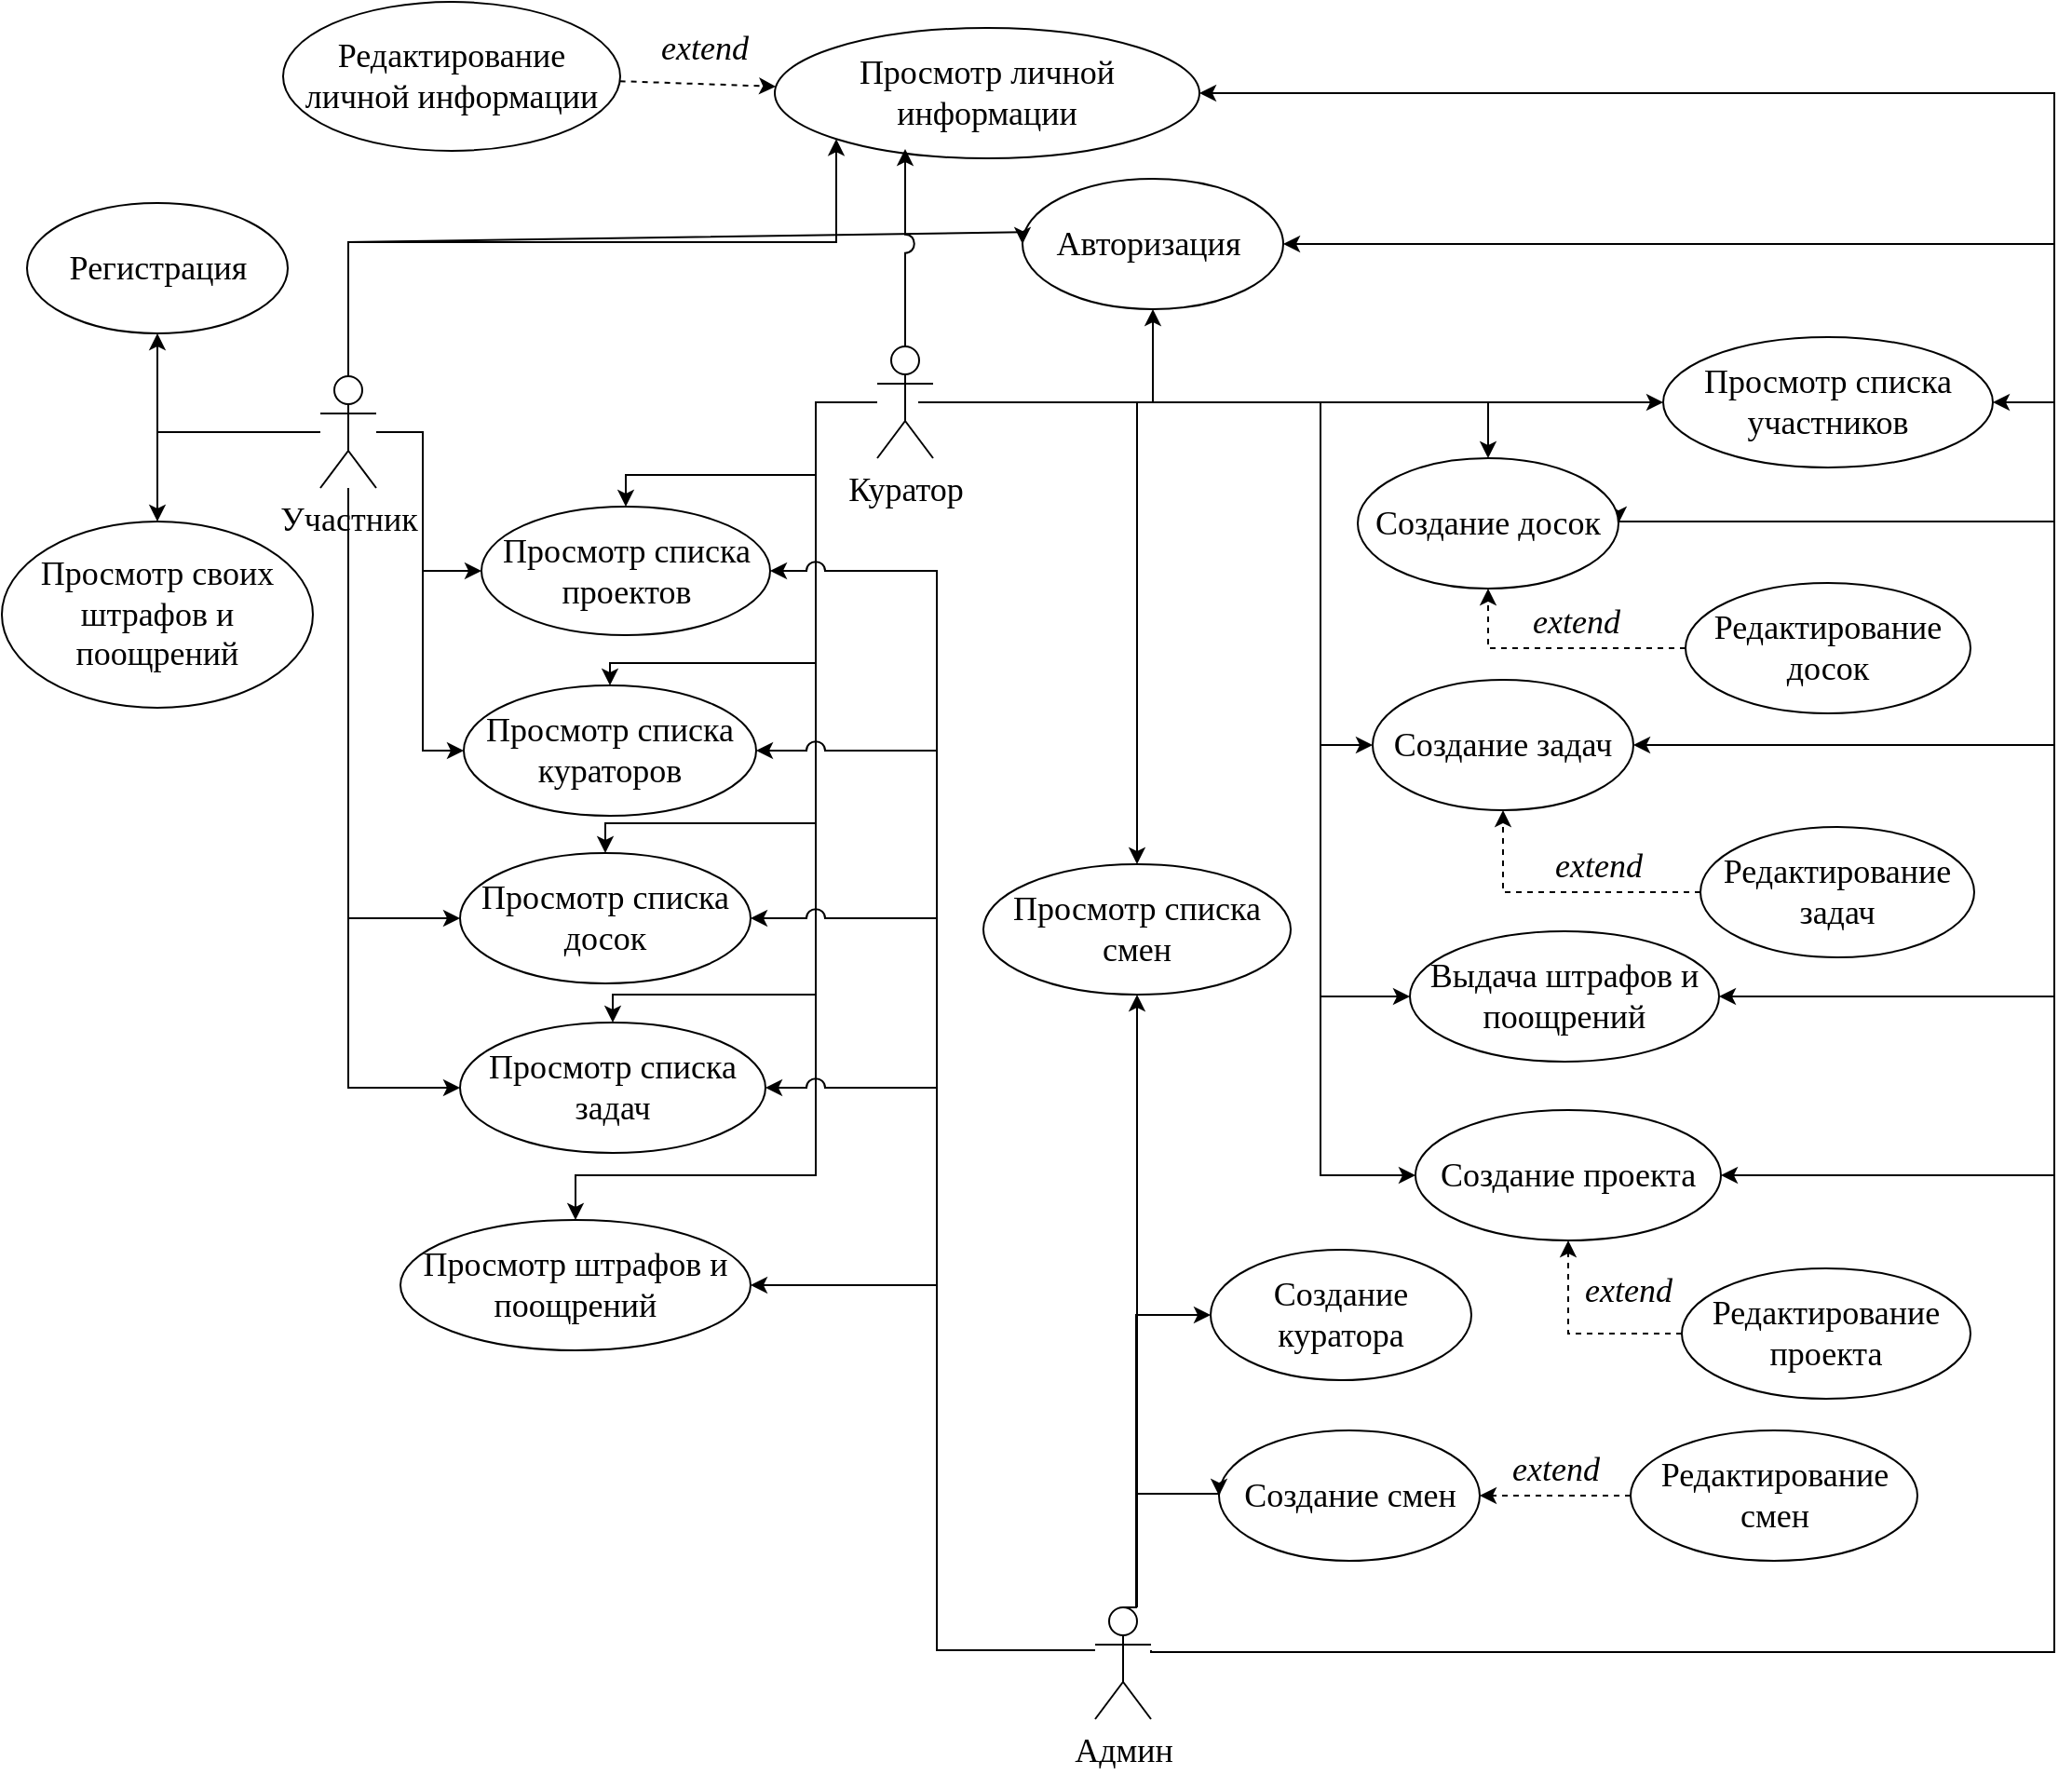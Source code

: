 <mxfile version="24.4.14" type="github">
  <diagram name="Страница — 1" id="JHyc7OgReh5onTn7h_LJ">
    <mxGraphModel dx="1700" dy="1207" grid="0" gridSize="10" guides="1" tooltips="1" connect="1" arrows="1" fold="1" page="0" pageScale="1" pageWidth="827" pageHeight="1169" math="0" shadow="0">
      <root>
        <mxCell id="0" />
        <mxCell id="1" parent="0" />
        <mxCell id="dc6LDPQuT327r_oDvSLp-54" style="edgeStyle=orthogonalEdgeStyle;rounded=0;orthogonalLoop=1;jettySize=auto;html=1;entryX=0.5;entryY=0;entryDx=0;entryDy=0;fontFamily=Liberation Serif;fontSize=14;jumpStyle=arc;" parent="1" source="fLU7Y0jLPDf_8JjJzR_N-14" target="dc6LDPQuT327r_oDvSLp-53" edge="1">
          <mxGeometry relative="1" as="geometry">
            <Array as="points">
              <mxPoint x="332" y="-33" />
              <mxPoint x="332" y="382" />
              <mxPoint x="203" y="382" />
            </Array>
          </mxGeometry>
        </mxCell>
        <mxCell id="dc6LDPQuT327r_oDvSLp-3" style="rounded=0;orthogonalLoop=1;jettySize=auto;html=1;edgeStyle=orthogonalEdgeStyle;fontFamily=Liberation Serif;fontSize=14;" parent="1" source="fLU7Y0jLPDf_8JjJzR_N-1" target="dc6LDPQuT327r_oDvSLp-2" edge="1">
          <mxGeometry relative="1" as="geometry" />
        </mxCell>
        <mxCell id="dc6LDPQuT327r_oDvSLp-9" style="rounded=0;orthogonalLoop=1;jettySize=auto;html=1;edgeStyle=orthogonalEdgeStyle;fontFamily=Liberation Serif;fontSize=14;exitX=0.5;exitY=0;exitDx=0;exitDy=0;exitPerimeter=0;" parent="1" source="fLU7Y0jLPDf_8JjJzR_N-1" target="fLU7Y0jLPDf_8JjJzR_N-6" edge="1">
          <mxGeometry relative="1" as="geometry">
            <Array as="points">
              <mxPoint x="81" y="-119" />
              <mxPoint x="343" y="-119" />
            </Array>
          </mxGeometry>
        </mxCell>
        <mxCell id="dc6LDPQuT327r_oDvSLp-28" style="edgeStyle=orthogonalEdgeStyle;rounded=0;orthogonalLoop=1;jettySize=auto;html=1;entryX=0;entryY=0.5;entryDx=0;entryDy=0;fontFamily=Liberation Serif;fontSize=14;" parent="1" target="fLU7Y0jLPDf_8JjJzR_N-7" edge="1">
          <mxGeometry relative="1" as="geometry">
            <Array as="points">
              <mxPoint x="121" y="58" />
            </Array>
            <mxPoint x="96" y="-17" as="sourcePoint" />
          </mxGeometry>
        </mxCell>
        <mxCell id="dc6LDPQuT327r_oDvSLp-29" style="edgeStyle=orthogonalEdgeStyle;rounded=0;orthogonalLoop=1;jettySize=auto;html=1;entryX=0;entryY=0.5;entryDx=0;entryDy=0;fontFamily=Liberation Serif;fontSize=14;" parent="1" source="fLU7Y0jLPDf_8JjJzR_N-1" target="fLU7Y0jLPDf_8JjJzR_N-11" edge="1">
          <mxGeometry relative="1" as="geometry">
            <Array as="points">
              <mxPoint x="121" y="154" />
            </Array>
          </mxGeometry>
        </mxCell>
        <mxCell id="dc6LDPQuT327r_oDvSLp-31" style="rounded=0;orthogonalLoop=1;jettySize=auto;html=1;edgeStyle=orthogonalEdgeStyle;entryX=0;entryY=0.5;entryDx=0;entryDy=0;fontFamily=Liberation Serif;fontSize=14;" parent="1" source="fLU7Y0jLPDf_8JjJzR_N-1" target="dc6LDPQuT327r_oDvSLp-6" edge="1">
          <mxGeometry relative="1" as="geometry">
            <Array as="points">
              <mxPoint x="81" y="244" />
            </Array>
          </mxGeometry>
        </mxCell>
        <mxCell id="dc6LDPQuT327r_oDvSLp-32" style="rounded=0;orthogonalLoop=1;jettySize=auto;html=1;edgeStyle=orthogonalEdgeStyle;entryX=0;entryY=0.5;entryDx=0;entryDy=0;fontFamily=Liberation Serif;fontSize=14;" parent="1" source="fLU7Y0jLPDf_8JjJzR_N-1" target="fLU7Y0jLPDf_8JjJzR_N-19" edge="1">
          <mxGeometry relative="1" as="geometry">
            <Array as="points">
              <mxPoint x="81" y="335" />
            </Array>
          </mxGeometry>
        </mxCell>
        <mxCell id="fLU7Y0jLPDf_8JjJzR_N-1" value="Участник&lt;div style=&quot;font-size: 18px;&quot;&gt;&lt;br style=&quot;font-size: 18px;&quot;&gt;&lt;/div&gt;" style="shape=umlActor;verticalLabelPosition=bottom;verticalAlign=top;html=1;fontFamily=Liberation Serif;fontSize=18;" parent="1" vertex="1">
          <mxGeometry x="66" y="-47" width="30" height="60" as="geometry" />
        </mxCell>
        <mxCell id="fLU7Y0jLPDf_8JjJzR_N-5" value="Авторизация&amp;nbsp;" style="ellipse;whiteSpace=wrap;html=1;fontFamily=Liberation Serif;fontSize=18;" parent="1" vertex="1">
          <mxGeometry x="443" y="-153" width="140" height="70" as="geometry" />
        </mxCell>
        <mxCell id="fLU7Y0jLPDf_8JjJzR_N-6" value="Просмотр личной информации" style="ellipse;whiteSpace=wrap;html=1;fontFamily=Liberation Serif;fontSize=18;" parent="1" vertex="1">
          <mxGeometry x="310" y="-234" width="228" height="70" as="geometry" />
        </mxCell>
        <mxCell id="fLU7Y0jLPDf_8JjJzR_N-7" value="Просмотр списка проектов" style="ellipse;whiteSpace=wrap;html=1;fontFamily=Liberation Serif;fontSize=18;" parent="1" vertex="1">
          <mxGeometry x="152.5" y="23" width="155" height="69" as="geometry" />
        </mxCell>
        <mxCell id="fLU7Y0jLPDf_8JjJzR_N-8" value="Создание проекта" style="ellipse;whiteSpace=wrap;html=1;fontFamily=Liberation Serif;fontSize=18;" parent="1" vertex="1">
          <mxGeometry x="654" y="347" width="164" height="70" as="geometry" />
        </mxCell>
        <mxCell id="dc6LDPQuT327r_oDvSLp-20" style="edgeStyle=orthogonalEdgeStyle;rounded=0;orthogonalLoop=1;jettySize=auto;html=1;dashed=1;exitX=0;exitY=0.5;exitDx=0;exitDy=0;fontFamily=Liberation Serif;fontSize=14;" parent="1" source="fLU7Y0jLPDf_8JjJzR_N-9" target="fLU7Y0jLPDf_8JjJzR_N-8" edge="1">
          <mxGeometry relative="1" as="geometry" />
        </mxCell>
        <mxCell id="dc6LDPQuT327r_oDvSLp-24" value="extend" style="edgeLabel;html=1;align=center;verticalAlign=middle;resizable=0;points=[];fontStyle=2;fontFamily=Liberation Serif;fontSize=18;" parent="dc6LDPQuT327r_oDvSLp-20" vertex="1" connectable="0">
          <mxGeometry x="-0.133" y="-1" relative="1" as="geometry">
            <mxPoint x="19" y="-22" as="offset" />
          </mxGeometry>
        </mxCell>
        <mxCell id="fLU7Y0jLPDf_8JjJzR_N-9" value="Редактирование проекта" style="ellipse;whiteSpace=wrap;html=1;fontFamily=Liberation Serif;fontSize=18;" parent="1" vertex="1">
          <mxGeometry x="797" y="432" width="155" height="70" as="geometry" />
        </mxCell>
        <mxCell id="dc6LDPQuT327r_oDvSLp-12" style="rounded=0;orthogonalLoop=1;jettySize=auto;html=1;dashed=1;endArrow=classic;endFill=1;fontFamily=Liberation Serif;fontSize=14;" parent="1" source="fLU7Y0jLPDf_8JjJzR_N-10" target="fLU7Y0jLPDf_8JjJzR_N-6" edge="1">
          <mxGeometry relative="1" as="geometry" />
        </mxCell>
        <mxCell id="dc6LDPQuT327r_oDvSLp-13" value="extend" style="edgeLabel;html=1;align=center;verticalAlign=middle;resizable=0;points=[];fontStyle=2;fontFamily=Liberation Serif;fontSize=18;" parent="dc6LDPQuT327r_oDvSLp-12" vertex="1" connectable="0">
          <mxGeometry x="0.17" y="4" relative="1" as="geometry">
            <mxPoint x="-4" y="-16" as="offset" />
          </mxGeometry>
        </mxCell>
        <mxCell id="fLU7Y0jLPDf_8JjJzR_N-10" value="Редактирование личной информации" style="ellipse;whiteSpace=wrap;html=1;fontFamily=Liberation Serif;fontSize=18;" parent="1" vertex="1">
          <mxGeometry x="46" y="-248" width="181" height="80" as="geometry" />
        </mxCell>
        <mxCell id="fLU7Y0jLPDf_8JjJzR_N-11" value="Просмотр списка кураторов" style="ellipse;whiteSpace=wrap;html=1;fontFamily=Liberation Serif;fontSize=18;" parent="1" vertex="1">
          <mxGeometry x="143" y="119" width="157" height="70" as="geometry" />
        </mxCell>
        <mxCell id="fLU7Y0jLPDf_8JjJzR_N-12" value="Создание куратора" style="ellipse;whiteSpace=wrap;html=1;fontFamily=Liberation Serif;fontSize=18;" parent="1" vertex="1">
          <mxGeometry x="544" y="422" width="140" height="70" as="geometry" />
        </mxCell>
        <mxCell id="dc6LDPQuT327r_oDvSLp-4" style="rounded=0;orthogonalLoop=1;jettySize=auto;html=1;edgeStyle=orthogonalEdgeStyle;fontFamily=Liberation Serif;fontSize=14;entryX=0.5;entryY=1;entryDx=0;entryDy=0;" parent="1" target="fLU7Y0jLPDf_8JjJzR_N-5" edge="1">
          <mxGeometry relative="1" as="geometry">
            <Array as="points">
              <mxPoint x="388" y="-33" />
              <mxPoint x="513" y="-33" />
            </Array>
            <mxPoint x="387" y="-33" as="sourcePoint" />
            <mxPoint x="513" y="-90" as="targetPoint" />
          </mxGeometry>
        </mxCell>
        <mxCell id="dc6LDPQuT327r_oDvSLp-33" style="edgeStyle=orthogonalEdgeStyle;rounded=0;orthogonalLoop=1;jettySize=auto;html=1;entryX=0.5;entryY=0;entryDx=0;entryDy=0;fontFamily=Liberation Serif;fontSize=14;" parent="1" target="fLU7Y0jLPDf_8JjJzR_N-7" edge="1">
          <mxGeometry relative="1" as="geometry">
            <Array as="points">
              <mxPoint x="332" y="-33" />
              <mxPoint x="332" y="6" />
              <mxPoint x="230" y="6" />
            </Array>
            <mxPoint x="365" y="-33" as="sourcePoint" />
          </mxGeometry>
        </mxCell>
        <mxCell id="dc6LDPQuT327r_oDvSLp-34" style="edgeStyle=orthogonalEdgeStyle;rounded=0;orthogonalLoop=1;jettySize=auto;html=1;entryX=0.5;entryY=0;entryDx=0;entryDy=0;fontFamily=Liberation Serif;fontSize=14;" parent="1" source="fLU7Y0jLPDf_8JjJzR_N-14" target="fLU7Y0jLPDf_8JjJzR_N-11" edge="1">
          <mxGeometry relative="1" as="geometry">
            <Array as="points">
              <mxPoint x="332" y="-33" />
              <mxPoint x="332" y="107" />
              <mxPoint x="222" y="107" />
            </Array>
          </mxGeometry>
        </mxCell>
        <mxCell id="dc6LDPQuT327r_oDvSLp-35" style="edgeStyle=orthogonalEdgeStyle;rounded=0;orthogonalLoop=1;jettySize=auto;html=1;entryX=0.5;entryY=0;entryDx=0;entryDy=0;fontFamily=Liberation Serif;fontSize=14;" parent="1" source="fLU7Y0jLPDf_8JjJzR_N-14" target="fLU7Y0jLPDf_8JjJzR_N-16" edge="1">
          <mxGeometry relative="1" as="geometry">
            <Array as="points">
              <mxPoint x="505" y="-33" />
            </Array>
          </mxGeometry>
        </mxCell>
        <mxCell id="dc6LDPQuT327r_oDvSLp-36" style="edgeStyle=orthogonalEdgeStyle;rounded=0;orthogonalLoop=1;jettySize=auto;html=1;entryX=0.5;entryY=0;entryDx=0;entryDy=0;fontFamily=Liberation Serif;fontSize=14;" parent="1" source="fLU7Y0jLPDf_8JjJzR_N-14" target="dc6LDPQuT327r_oDvSLp-6" edge="1">
          <mxGeometry relative="1" as="geometry">
            <Array as="points">
              <mxPoint x="332" y="-33" />
              <mxPoint x="332" y="193" />
              <mxPoint x="219" y="193" />
            </Array>
          </mxGeometry>
        </mxCell>
        <mxCell id="dc6LDPQuT327r_oDvSLp-37" style="edgeStyle=orthogonalEdgeStyle;rounded=0;orthogonalLoop=1;jettySize=auto;html=1;entryX=0.5;entryY=0;entryDx=0;entryDy=0;fontFamily=Liberation Serif;fontSize=14;" parent="1" source="fLU7Y0jLPDf_8JjJzR_N-14" target="fLU7Y0jLPDf_8JjJzR_N-19" edge="1">
          <mxGeometry relative="1" as="geometry">
            <Array as="points">
              <mxPoint x="332" y="-33" />
              <mxPoint x="332" y="285" />
              <mxPoint x="223" y="285" />
            </Array>
          </mxGeometry>
        </mxCell>
        <mxCell id="dc6LDPQuT327r_oDvSLp-59" style="edgeStyle=orthogonalEdgeStyle;rounded=0;orthogonalLoop=1;jettySize=auto;html=1;entryX=0;entryY=0.5;entryDx=0;entryDy=0;fontFamily=Liberation Serif;fontSize=14;" parent="1" source="fLU7Y0jLPDf_8JjJzR_N-14" target="fLU7Y0jLPDf_8JjJzR_N-22" edge="1">
          <mxGeometry relative="1" as="geometry">
            <Array as="points" />
          </mxGeometry>
        </mxCell>
        <mxCell id="fLU7Y0jLPDf_8JjJzR_N-14" value="&lt;div style=&quot;font-size: 18px;&quot;&gt;Куратор&lt;/div&gt;" style="shape=umlActor;verticalLabelPosition=bottom;verticalAlign=top;html=1;fontFamily=Liberation Serif;fontSize=18;" parent="1" vertex="1">
          <mxGeometry x="365" y="-63" width="30" height="60" as="geometry" />
        </mxCell>
        <mxCell id="dc6LDPQuT327r_oDvSLp-5" style="rounded=0;orthogonalLoop=1;jettySize=auto;html=1;edgeStyle=orthogonalEdgeStyle;entryX=1;entryY=0.5;entryDx=0;entryDy=0;fontFamily=Liberation Serif;fontSize=14;" parent="1" source="fLU7Y0jLPDf_8JjJzR_N-15" target="fLU7Y0jLPDf_8JjJzR_N-5" edge="1">
          <mxGeometry relative="1" as="geometry">
            <mxPoint x="613" y="-152" as="targetPoint" />
            <Array as="points">
              <mxPoint x="997" y="638" />
              <mxPoint x="997" y="-118" />
            </Array>
          </mxGeometry>
        </mxCell>
        <mxCell id="dc6LDPQuT327r_oDvSLp-19" style="rounded=0;orthogonalLoop=1;jettySize=auto;html=1;edgeStyle=orthogonalEdgeStyle;fontFamily=Liberation Serif;fontSize=14;entryX=1;entryY=0.5;entryDx=0;entryDy=0;" parent="1" source="fLU7Y0jLPDf_8JjJzR_N-15" target="fLU7Y0jLPDf_8JjJzR_N-22" edge="1">
          <mxGeometry relative="1" as="geometry">
            <Array as="points">
              <mxPoint x="997" y="638" />
              <mxPoint x="997" y="-33" />
            </Array>
          </mxGeometry>
        </mxCell>
        <mxCell id="dc6LDPQuT327r_oDvSLp-38" style="edgeStyle=orthogonalEdgeStyle;rounded=0;orthogonalLoop=1;jettySize=auto;html=1;entryX=1;entryY=0.5;entryDx=0;entryDy=0;fontFamily=Liberation Serif;fontSize=14;" parent="1" source="fLU7Y0jLPDf_8JjJzR_N-15" target="fLU7Y0jLPDf_8JjJzR_N-8" edge="1">
          <mxGeometry relative="1" as="geometry">
            <Array as="points">
              <mxPoint x="997" y="638" />
              <mxPoint x="997" y="382" />
            </Array>
          </mxGeometry>
        </mxCell>
        <mxCell id="dc6LDPQuT327r_oDvSLp-41" style="edgeStyle=orthogonalEdgeStyle;rounded=0;orthogonalLoop=1;jettySize=auto;html=1;entryX=1;entryY=0.5;entryDx=0;entryDy=0;fontFamily=Liberation Serif;fontSize=14;jumpStyle=none;" parent="1" source="fLU7Y0jLPDf_8JjJzR_N-15" target="dc6LDPQuT327r_oDvSLp-7" edge="1">
          <mxGeometry relative="1" as="geometry">
            <Array as="points">
              <mxPoint x="997" y="638" />
              <mxPoint x="997" y="31" />
              <mxPoint x="763" y="31" />
            </Array>
          </mxGeometry>
        </mxCell>
        <mxCell id="dc6LDPQuT327r_oDvSLp-42" style="edgeStyle=orthogonalEdgeStyle;rounded=0;orthogonalLoop=1;jettySize=auto;html=1;entryX=1;entryY=0.5;entryDx=0;entryDy=0;fontFamily=Liberation Serif;fontSize=14;" parent="1" target="fLU7Y0jLPDf_8JjJzR_N-20" edge="1">
          <mxGeometry relative="1" as="geometry">
            <mxPoint x="512" y="637" as="sourcePoint" />
            <Array as="points">
              <mxPoint x="997" y="638" />
              <mxPoint x="997" y="151" />
            </Array>
          </mxGeometry>
        </mxCell>
        <mxCell id="dc6LDPQuT327r_oDvSLp-47" style="edgeStyle=orthogonalEdgeStyle;rounded=0;orthogonalLoop=1;jettySize=auto;html=1;entryX=1;entryY=0.5;entryDx=0;entryDy=0;fontFamily=Liberation Serif;fontSize=14;jumpStyle=arc;jumpSize=10;" parent="1" source="fLU7Y0jLPDf_8JjJzR_N-15" target="fLU7Y0jLPDf_8JjJzR_N-19" edge="1">
          <mxGeometry relative="1" as="geometry">
            <Array as="points">
              <mxPoint x="397" y="637" />
              <mxPoint x="397" y="335" />
            </Array>
          </mxGeometry>
        </mxCell>
        <mxCell id="dc6LDPQuT327r_oDvSLp-55" style="edgeStyle=orthogonalEdgeStyle;rounded=0;orthogonalLoop=1;jettySize=auto;html=1;entryX=1;entryY=0.5;entryDx=0;entryDy=0;fontFamily=Liberation Serif;fontSize=14;jumpStyle=arc;" parent="1" target="dc6LDPQuT327r_oDvSLp-53" edge="1">
          <mxGeometry relative="1" as="geometry">
            <Array as="points">
              <mxPoint x="397" y="637" />
              <mxPoint x="397" y="441" />
            </Array>
            <mxPoint x="482" y="637" as="sourcePoint" />
          </mxGeometry>
        </mxCell>
        <mxCell id="dc6LDPQuT327r_oDvSLp-58" style="edgeStyle=orthogonalEdgeStyle;rounded=0;orthogonalLoop=1;jettySize=auto;html=1;entryX=1;entryY=0.5;entryDx=0;entryDy=0;fontFamily=Liberation Serif;fontSize=14;" parent="1" target="dc6LDPQuT327r_oDvSLp-56" edge="1">
          <mxGeometry relative="1" as="geometry">
            <mxPoint x="512" y="637" as="sourcePoint" />
            <Array as="points">
              <mxPoint x="997" y="638" />
              <mxPoint x="997" y="286" />
            </Array>
          </mxGeometry>
        </mxCell>
        <mxCell id="fLU7Y0jLPDf_8JjJzR_N-15" value="&lt;div style=&quot;font-size: 18px;&quot;&gt;Админ&lt;/div&gt;" style="shape=umlActor;verticalLabelPosition=bottom;verticalAlign=top;html=1;fontFamily=Liberation Serif;fontSize=18;" parent="1" vertex="1">
          <mxGeometry x="482" y="614" width="30" height="60" as="geometry" />
        </mxCell>
        <mxCell id="fLU7Y0jLPDf_8JjJzR_N-16" value="Просмотр списка смен" style="ellipse;whiteSpace=wrap;html=1;fontFamily=Liberation Serif;fontSize=18;" parent="1" vertex="1">
          <mxGeometry x="422" y="215" width="165" height="70" as="geometry" />
        </mxCell>
        <mxCell id="fLU7Y0jLPDf_8JjJzR_N-17" value="Создание смен" style="ellipse;whiteSpace=wrap;html=1;fontFamily=Liberation Serif;fontSize=18;" parent="1" vertex="1">
          <mxGeometry x="548.5" y="519" width="140" height="70" as="geometry" />
        </mxCell>
        <mxCell id="dc6LDPQuT327r_oDvSLp-21" style="edgeStyle=orthogonalEdgeStyle;rounded=0;orthogonalLoop=1;jettySize=auto;html=1;dashed=1;exitX=0;exitY=0.5;exitDx=0;exitDy=0;fontFamily=Liberation Serif;fontSize=14;" parent="1" source="fLU7Y0jLPDf_8JjJzR_N-18" target="fLU7Y0jLPDf_8JjJzR_N-17" edge="1">
          <mxGeometry relative="1" as="geometry" />
        </mxCell>
        <mxCell id="dc6LDPQuT327r_oDvSLp-25" value="&lt;span style=&quot;font-style: italic; font-size: 18px;&quot;&gt;extend&lt;/span&gt;" style="edgeLabel;html=1;align=center;verticalAlign=middle;resizable=0;points=[];fontFamily=Liberation Serif;fontSize=18;" parent="dc6LDPQuT327r_oDvSLp-21" vertex="1" connectable="0">
          <mxGeometry x="0.171" y="-1" relative="1" as="geometry">
            <mxPoint x="7" y="-13" as="offset" />
          </mxGeometry>
        </mxCell>
        <mxCell id="fLU7Y0jLPDf_8JjJzR_N-18" value="Редактирование смен" style="ellipse;whiteSpace=wrap;html=1;fontFamily=Liberation Serif;fontSize=18;" parent="1" vertex="1">
          <mxGeometry x="769.5" y="519" width="154" height="70" as="geometry" />
        </mxCell>
        <mxCell id="fLU7Y0jLPDf_8JjJzR_N-19" value="Просмотр списка задач" style="ellipse;whiteSpace=wrap;html=1;fontFamily=Liberation Serif;fontSize=18;" parent="1" vertex="1">
          <mxGeometry x="141" y="300" width="164" height="70" as="geometry" />
        </mxCell>
        <mxCell id="fLU7Y0jLPDf_8JjJzR_N-20" value="Создание задач" style="ellipse;whiteSpace=wrap;html=1;fontFamily=Liberation Serif;fontSize=18;" parent="1" vertex="1">
          <mxGeometry x="631" y="116" width="140" height="70" as="geometry" />
        </mxCell>
        <mxCell id="dc6LDPQuT327r_oDvSLp-23" style="edgeStyle=orthogonalEdgeStyle;rounded=0;orthogonalLoop=1;jettySize=auto;html=1;dashed=1;exitX=0;exitY=0.5;exitDx=0;exitDy=0;fontFamily=Liberation Serif;fontSize=14;" parent="1" source="fLU7Y0jLPDf_8JjJzR_N-21" target="fLU7Y0jLPDf_8JjJzR_N-20" edge="1">
          <mxGeometry relative="1" as="geometry" />
        </mxCell>
        <mxCell id="dc6LDPQuT327r_oDvSLp-27" value="&lt;span style=&quot;font-style: italic; font-size: 18px;&quot;&gt;extend&lt;/span&gt;" style="edgeLabel;html=1;align=center;verticalAlign=middle;resizable=0;points=[];fontFamily=Liberation Serif;fontSize=18;" parent="dc6LDPQuT327r_oDvSLp-23" vertex="1" connectable="0">
          <mxGeometry x="-0.093" y="-1" relative="1" as="geometry">
            <mxPoint x="13" y="-13" as="offset" />
          </mxGeometry>
        </mxCell>
        <mxCell id="fLU7Y0jLPDf_8JjJzR_N-21" value="Редактирование задач" style="ellipse;whiteSpace=wrap;html=1;fontFamily=Liberation Serif;fontSize=18;" parent="1" vertex="1">
          <mxGeometry x="807" y="195" width="147" height="70" as="geometry" />
        </mxCell>
        <mxCell id="fLU7Y0jLPDf_8JjJzR_N-22" value="Просмотр списка участников" style="ellipse;whiteSpace=wrap;html=1;fontFamily=Liberation Serif;fontSize=18;" parent="1" vertex="1">
          <mxGeometry x="787" y="-68" width="177" height="70" as="geometry" />
        </mxCell>
        <mxCell id="dc6LDPQuT327r_oDvSLp-1" style="rounded=0;orthogonalLoop=1;jettySize=auto;html=1;edgeStyle=orthogonalEdgeStyle;exitX=0.5;exitY=0;exitDx=0;exitDy=0;exitPerimeter=0;entryX=0;entryY=0.5;entryDx=0;entryDy=0;fontFamily=Liberation Serif;fontSize=14;jumpStyle=arc;" parent="1" source="fLU7Y0jLPDf_8JjJzR_N-1" target="fLU7Y0jLPDf_8JjJzR_N-5" edge="1">
          <mxGeometry relative="1" as="geometry">
            <mxPoint x="558" y="-265" as="targetPoint" />
            <Array as="points">
              <mxPoint x="81" y="-119" />
              <mxPoint x="443" y="-119" />
            </Array>
          </mxGeometry>
        </mxCell>
        <mxCell id="dc6LDPQuT327r_oDvSLp-2" value="Регистрация" style="ellipse;whiteSpace=wrap;html=1;fontFamily=Liberation Serif;fontSize=18;" parent="1" vertex="1">
          <mxGeometry x="-91.5" y="-140" width="140" height="70" as="geometry" />
        </mxCell>
        <mxCell id="dc6LDPQuT327r_oDvSLp-6" value="Просмотр списка досок" style="ellipse;whiteSpace=wrap;html=1;fontFamily=Liberation Serif;fontSize=18;" parent="1" vertex="1">
          <mxGeometry x="141" y="209" width="156" height="70" as="geometry" />
        </mxCell>
        <mxCell id="dc6LDPQuT327r_oDvSLp-7" value="Создание досок" style="ellipse;whiteSpace=wrap;html=1;fontFamily=Liberation Serif;fontSize=18;" parent="1" vertex="1">
          <mxGeometry x="623" y="-3" width="140" height="70" as="geometry" />
        </mxCell>
        <mxCell id="dc6LDPQuT327r_oDvSLp-22" value="&lt;span style=&quot;color: rgb(0, 0, 0); font-size: 18px; font-style: italic; font-variant-ligatures: normal; font-variant-caps: normal; font-weight: 400; letter-spacing: normal; orphans: 2; text-align: center; text-indent: 0px; text-transform: none; widows: 2; word-spacing: 0px; -webkit-text-stroke-width: 0px; white-space: nowrap; background-color: rgb(255, 255, 255); text-decoration-thickness: initial; text-decoration-style: initial; text-decoration-color: initial; float: none; display: inline !important;&quot;&gt;extend&lt;/span&gt;" style="edgeStyle=orthogonalEdgeStyle;rounded=0;orthogonalLoop=1;jettySize=auto;html=1;dashed=1;exitX=0;exitY=0.5;exitDx=0;exitDy=0;fontFamily=Liberation Serif;fontSize=18;entryX=0.5;entryY=1;entryDx=0;entryDy=0;" parent="1" source="dc6LDPQuT327r_oDvSLp-8" target="dc6LDPQuT327r_oDvSLp-7" edge="1">
          <mxGeometry x="-0.138" y="-14" relative="1" as="geometry">
            <mxPoint as="offset" />
          </mxGeometry>
        </mxCell>
        <mxCell id="dc6LDPQuT327r_oDvSLp-8" value="Редактирование досок" style="ellipse;whiteSpace=wrap;html=1;fontFamily=Liberation Serif;fontSize=18;" parent="1" vertex="1">
          <mxGeometry x="799" y="64" width="153" height="70" as="geometry" />
        </mxCell>
        <mxCell id="dc6LDPQuT327r_oDvSLp-51" value="Просмотр своих штрафов и поощрений" style="ellipse;whiteSpace=wrap;html=1;fontFamily=Liberation Serif;fontSize=18;" parent="1" vertex="1">
          <mxGeometry x="-105" y="31" width="167" height="100" as="geometry" />
        </mxCell>
        <mxCell id="dc6LDPQuT327r_oDvSLp-52" style="rounded=0;orthogonalLoop=1;jettySize=auto;html=1;entryX=0.5;entryY=0;entryDx=0;entryDy=0;edgeStyle=orthogonalEdgeStyle;fontFamily=Liberation Serif;fontSize=14;" parent="1" source="fLU7Y0jLPDf_8JjJzR_N-1" target="dc6LDPQuT327r_oDvSLp-51" edge="1">
          <mxGeometry relative="1" as="geometry" />
        </mxCell>
        <mxCell id="dc6LDPQuT327r_oDvSLp-53" value="Просмотр штрафов и поощрений" style="ellipse;whiteSpace=wrap;html=1;fontFamily=Liberation Serif;fontSize=18;" parent="1" vertex="1">
          <mxGeometry x="109" y="406" width="188" height="70" as="geometry" />
        </mxCell>
        <mxCell id="dc6LDPQuT327r_oDvSLp-56" value="Выдача штрафов и поощрений" style="ellipse;whiteSpace=wrap;html=1;fontFamily=Liberation Serif;fontSize=18;" parent="1" vertex="1">
          <mxGeometry x="651" y="251" width="166" height="70" as="geometry" />
        </mxCell>
        <mxCell id="dc6LDPQuT327r_oDvSLp-11" style="rounded=0;orthogonalLoop=1;jettySize=auto;html=1;edgeStyle=orthogonalEdgeStyle;fontFamily=Liberation Serif;fontSize=14;jumpStyle=arc;entryX=1;entryY=0.5;entryDx=0;entryDy=0;" parent="1" source="fLU7Y0jLPDf_8JjJzR_N-15" target="fLU7Y0jLPDf_8JjJzR_N-6" edge="1">
          <mxGeometry relative="1" as="geometry">
            <Array as="points">
              <mxPoint x="997" y="638" />
              <mxPoint x="997" y="-199" />
            </Array>
          </mxGeometry>
        </mxCell>
        <mxCell id="dc6LDPQuT327r_oDvSLp-48" style="edgeStyle=orthogonalEdgeStyle;rounded=0;orthogonalLoop=1;jettySize=auto;html=1;entryX=0;entryY=0.5;entryDx=0;entryDy=0;fontFamily=Liberation Serif;fontSize=14;jumpStyle=arc;" parent="1" source="fLU7Y0jLPDf_8JjJzR_N-14" target="fLU7Y0jLPDf_8JjJzR_N-8" edge="1">
          <mxGeometry relative="1" as="geometry">
            <Array as="points">
              <mxPoint x="603" y="-33" />
              <mxPoint x="603" y="382" />
            </Array>
          </mxGeometry>
        </mxCell>
        <mxCell id="dc6LDPQuT327r_oDvSLp-50" style="edgeStyle=orthogonalEdgeStyle;rounded=0;orthogonalLoop=1;jettySize=auto;html=1;entryX=0;entryY=0.5;entryDx=0;entryDy=0;fontFamily=Liberation Serif;fontSize=14;jumpStyle=arc;" parent="1" source="fLU7Y0jLPDf_8JjJzR_N-14" target="fLU7Y0jLPDf_8JjJzR_N-20" edge="1">
          <mxGeometry relative="1" as="geometry">
            <Array as="points">
              <mxPoint x="603" y="-33" />
              <mxPoint x="603" y="151" />
            </Array>
          </mxGeometry>
        </mxCell>
        <mxCell id="dc6LDPQuT327r_oDvSLp-57" style="edgeStyle=orthogonalEdgeStyle;rounded=0;orthogonalLoop=1;jettySize=auto;html=1;entryX=0;entryY=0.5;entryDx=0;entryDy=0;fontFamily=Liberation Serif;fontSize=14;jumpStyle=arc;" parent="1" source="fLU7Y0jLPDf_8JjJzR_N-14" target="dc6LDPQuT327r_oDvSLp-56" edge="1">
          <mxGeometry relative="1" as="geometry">
            <Array as="points">
              <mxPoint x="603" y="-33" />
              <mxPoint x="603" y="286" />
            </Array>
          </mxGeometry>
        </mxCell>
        <mxCell id="gNHL9a-eJYlbV_uKAiIB-1" style="edgeStyle=orthogonalEdgeStyle;rounded=0;orthogonalLoop=1;jettySize=auto;html=1;entryX=0.5;entryY=0;entryDx=0;entryDy=0;jumpStyle=arc;" parent="1" source="fLU7Y0jLPDf_8JjJzR_N-14" target="dc6LDPQuT327r_oDvSLp-7" edge="1">
          <mxGeometry relative="1" as="geometry">
            <Array as="points">
              <mxPoint x="693" y="-33" />
            </Array>
          </mxGeometry>
        </mxCell>
        <mxCell id="dc6LDPQuT327r_oDvSLp-43" style="edgeStyle=orthogonalEdgeStyle;rounded=0;orthogonalLoop=1;jettySize=auto;html=1;entryX=1;entryY=0.5;entryDx=0;entryDy=0;fontFamily=Liberation Serif;fontSize=14;jumpStyle=arc;jumpSize=10;" parent="1" source="fLU7Y0jLPDf_8JjJzR_N-15" target="fLU7Y0jLPDf_8JjJzR_N-7" edge="1">
          <mxGeometry relative="1" as="geometry">
            <Array as="points">
              <mxPoint x="397" y="637" />
              <mxPoint x="397" y="58" />
            </Array>
          </mxGeometry>
        </mxCell>
        <mxCell id="dc6LDPQuT327r_oDvSLp-44" style="edgeStyle=orthogonalEdgeStyle;rounded=0;orthogonalLoop=1;jettySize=auto;html=1;entryX=1;entryY=0.5;entryDx=0;entryDy=0;fontFamily=Liberation Serif;fontSize=14;jumpStyle=arc;jumpSize=10;" parent="1" source="fLU7Y0jLPDf_8JjJzR_N-15" target="fLU7Y0jLPDf_8JjJzR_N-11" edge="1">
          <mxGeometry relative="1" as="geometry">
            <Array as="points">
              <mxPoint x="397" y="637" />
              <mxPoint x="397" y="154" />
            </Array>
          </mxGeometry>
        </mxCell>
        <mxCell id="dc6LDPQuT327r_oDvSLp-45" style="edgeStyle=orthogonalEdgeStyle;rounded=0;orthogonalLoop=1;jettySize=auto;html=1;entryX=0.5;entryY=1;entryDx=0;entryDy=0;fontFamily=Liberation Serif;fontSize=14;jumpStyle=arc;" parent="1" source="fLU7Y0jLPDf_8JjJzR_N-15" target="fLU7Y0jLPDf_8JjJzR_N-16" edge="1">
          <mxGeometry relative="1" as="geometry">
            <Array as="points">
              <mxPoint x="505" y="285" />
            </Array>
          </mxGeometry>
        </mxCell>
        <mxCell id="dc6LDPQuT327r_oDvSLp-10" style="rounded=0;orthogonalLoop=1;jettySize=auto;html=1;edgeStyle=orthogonalEdgeStyle;fontFamily=Liberation Serif;fontSize=14;exitX=0.5;exitY=0;exitDx=0;exitDy=0;exitPerimeter=0;jumpStyle=arc;jumpSize=10;" parent="1" source="fLU7Y0jLPDf_8JjJzR_N-14" edge="1">
          <mxGeometry relative="1" as="geometry">
            <mxPoint x="380" y="-169" as="targetPoint" />
          </mxGeometry>
        </mxCell>
        <mxCell id="dc6LDPQuT327r_oDvSLp-39" style="edgeStyle=orthogonalEdgeStyle;rounded=0;orthogonalLoop=1;jettySize=auto;html=1;entryX=0;entryY=0.5;entryDx=0;entryDy=0;fontFamily=Liberation Serif;fontSize=14;exitX=0.5;exitY=0;exitDx=0;exitDy=0;exitPerimeter=0;" parent="1" source="fLU7Y0jLPDf_8JjJzR_N-15" target="fLU7Y0jLPDf_8JjJzR_N-12" edge="1">
          <mxGeometry relative="1" as="geometry">
            <Array as="points">
              <mxPoint x="504" y="614" />
              <mxPoint x="504" y="457" />
            </Array>
            <mxPoint x="482" y="637" as="sourcePoint" />
          </mxGeometry>
        </mxCell>
        <mxCell id="dc6LDPQuT327r_oDvSLp-40" style="edgeStyle=orthogonalEdgeStyle;rounded=0;orthogonalLoop=1;jettySize=auto;html=1;entryX=0;entryY=0.5;entryDx=0;entryDy=0;fontFamily=Liberation Serif;fontSize=14;" parent="1" target="fLU7Y0jLPDf_8JjJzR_N-17" edge="1">
          <mxGeometry relative="1" as="geometry">
            <mxPoint x="504" y="613" as="sourcePoint" />
            <Array as="points">
              <mxPoint x="504" y="553" />
              <mxPoint x="548" y="553" />
            </Array>
          </mxGeometry>
        </mxCell>
        <mxCell id="dc6LDPQuT327r_oDvSLp-46" style="edgeStyle=orthogonalEdgeStyle;rounded=0;orthogonalLoop=1;jettySize=auto;html=1;entryX=1;entryY=0.5;entryDx=0;entryDy=0;fontFamily=Liberation Serif;fontSize=14;jumpStyle=arc;jumpSize=10;" parent="1" source="fLU7Y0jLPDf_8JjJzR_N-15" target="dc6LDPQuT327r_oDvSLp-6" edge="1">
          <mxGeometry relative="1" as="geometry">
            <Array as="points">
              <mxPoint x="397" y="637" />
              <mxPoint x="397" y="244" />
            </Array>
          </mxGeometry>
        </mxCell>
      </root>
    </mxGraphModel>
  </diagram>
</mxfile>
